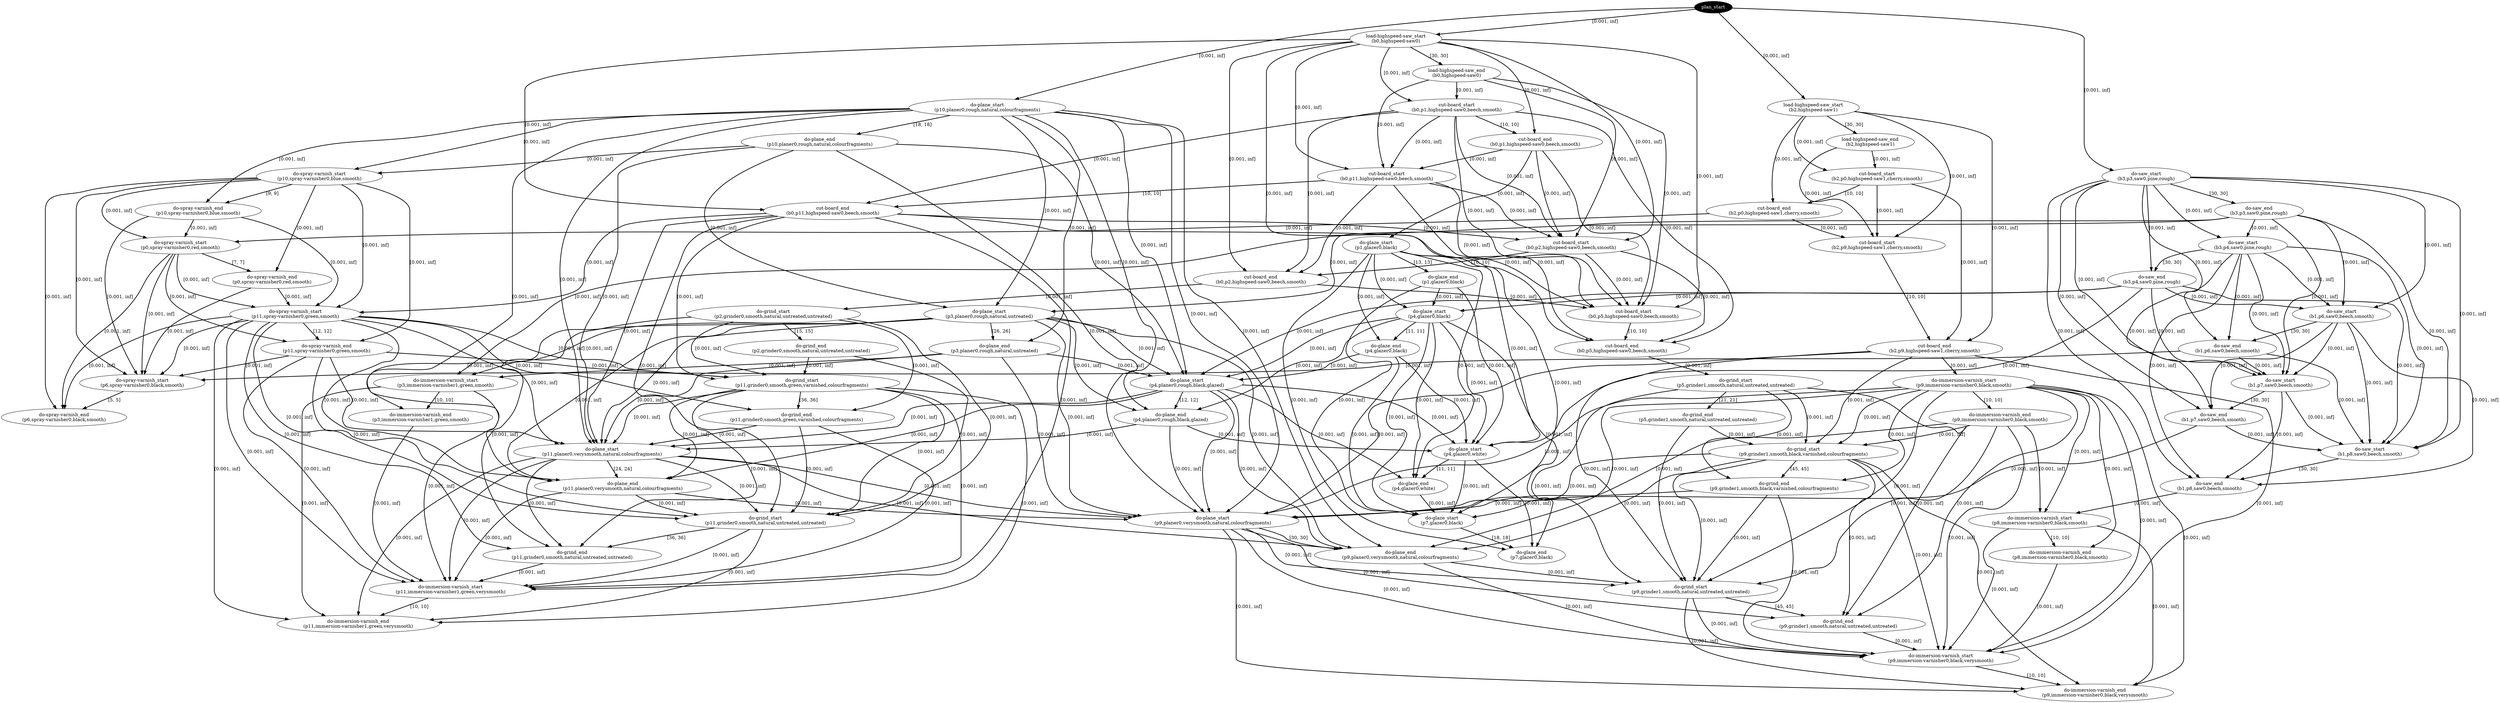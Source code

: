 digraph plan {
0[ label="plan_start",style=filled,fillcolor=black,fontcolor=white];
1[ label="do-plane_start
(p10,planer0,rough,natural,colourfragments)"];
2[ label="do-plane_end
(p10,planer0,rough,natural,colourfragments)"];
3[ label="do-saw_start
(b3,p3,saw0,pine,rough)"];
4[ label="do-saw_end
(b3,p3,saw0,pine,rough)"];
5[ label="load-highspeed-saw_start
(b0,highspeed-saw0)"];
6[ label="load-highspeed-saw_end
(b0,highspeed-saw0)"];
7[ label="load-highspeed-saw_start
(b2,highspeed-saw1)"];
8[ label="load-highspeed-saw_end
(b2,highspeed-saw1)"];
9[ label="do-spray-varnish_start
(p10,spray-varnisher0,blue,smooth)"];
10[ label="do-spray-varnish_end
(p10,spray-varnisher0,blue,smooth)"];
11[ label="cut-board_start
(b2,p0,highspeed-saw1,cherry,smooth)"];
12[ label="cut-board_end
(b2,p0,highspeed-saw1,cherry,smooth)"];
13[ label="cut-board_start
(b0,p1,highspeed-saw0,beech,smooth)"];
14[ label="cut-board_end
(b0,p1,highspeed-saw0,beech,smooth)"];
15[ label="do-plane_start
(p3,planer0,rough,natural,untreated)"];
16[ label="do-plane_end
(p3,planer0,rough,natural,untreated)"];
17[ label="do-saw_start
(b3,p4,saw0,pine,rough)"];
18[ label="do-saw_end
(b3,p4,saw0,pine,rough)"];
19[ label="do-spray-varnish_start
(p0,spray-varnisher0,red,smooth)"];
20[ label="do-spray-varnish_end
(p0,spray-varnisher0,red,smooth)"];
21[ label="cut-board_start
(b2,p9,highspeed-saw1,cherry,smooth)"];
22[ label="cut-board_end
(b2,p9,highspeed-saw1,cherry,smooth)"];
23[ label="do-glaze_start
(p1,glazer0,black)"];
24[ label="do-glaze_end
(p1,glazer0,black)"];
25[ label="cut-board_start
(b0,p11,highspeed-saw0,beech,smooth)"];
26[ label="cut-board_end
(b0,p11,highspeed-saw0,beech,smooth)"];
27[ label="do-immersion-varnish_start
(p9,immersion-varnisher0,black,smooth)"];
28[ label="do-immersion-varnish_end
(p9,immersion-varnisher0,black,smooth)"];
29[ label="do-spray-varnish_start
(p11,spray-varnisher0,green,smooth)"];
30[ label="do-spray-varnish_end
(p11,spray-varnisher0,green,smooth)"];
31[ label="cut-board_start
(b0,p2,highspeed-saw0,beech,smooth)"];
32[ label="cut-board_end
(b0,p2,highspeed-saw0,beech,smooth)"];
33[ label="do-immersion-varnish_start
(p3,immersion-varnisher1,green,smooth)"];
34[ label="do-immersion-varnish_end
(p3,immersion-varnisher1,green,smooth)"];
35[ label="do-glaze_start
(p4,glazer0,black)"];
36[ label="do-glaze_end
(p4,glazer0,black)"];
37[ label="do-saw_start
(b1,p6,saw0,beech,smooth)"];
38[ label="do-saw_end
(b1,p6,saw0,beech,smooth)"];
39[ label="do-grind_start
(p2,grinder0,smooth,natural,untreated,untreated)"];
40[ label="do-grind_end
(p2,grinder0,smooth,natural,untreated,untreated)"];
41[ label="cut-board_start
(b0,p5,highspeed-saw0,beech,smooth)"];
42[ label="cut-board_end
(b0,p5,highspeed-saw0,beech,smooth)"];
43[ label="do-grind_start
(p5,grinder1,smooth,natural,untreated,untreated)"];
44[ label="do-grind_end
(p5,grinder1,smooth,natural,untreated,untreated)"];
45[ label="do-plane_start
(p4,planer0,rough,black,glazed)"];
46[ label="do-plane_end
(p4,planer0,rough,black,glazed)"];
47[ label="do-grind_start
(p11,grinder0,smooth,green,varnished,colourfragments)"];
48[ label="do-grind_end
(p11,grinder0,smooth,green,varnished,colourfragments)"];
49[ label="do-glaze_start
(p4,glazer0,white)"];
50[ label="do-glaze_end
(p4,glazer0,white)"];
51[ label="do-spray-varnish_start
(p6,spray-varnisher0,black,smooth)"];
52[ label="do-spray-varnish_end
(p6,spray-varnisher0,black,smooth)"];
53[ label="do-saw_start
(b1,p7,saw0,beech,smooth)"];
54[ label="do-saw_end
(b1,p7,saw0,beech,smooth)"];
55[ label="do-grind_start
(p9,grinder1,smooth,black,varnished,colourfragments)"];
56[ label="do-grind_end
(p9,grinder1,smooth,black,varnished,colourfragments)"];
57[ label="do-plane_start
(p11,planer0,verysmooth,natural,colourfragments)"];
58[ label="do-plane_end
(p11,planer0,verysmooth,natural,colourfragments)"];
59[ label="do-glaze_start
(p7,glazer0,black)"];
60[ label="do-glaze_end
(p7,glazer0,black)"];
61[ label="do-saw_start
(b1,p8,saw0,beech,smooth)"];
62[ label="do-saw_end
(b1,p8,saw0,beech,smooth)"];
63[ label="do-grind_start
(p11,grinder0,smooth,natural,untreated,untreated)"];
64[ label="do-grind_end
(p11,grinder0,smooth,natural,untreated,untreated)"];
65[ label="do-plane_start
(p9,planer0,verysmooth,natural,colourfragments)"];
66[ label="do-plane_end
(p9,planer0,verysmooth,natural,colourfragments)"];
67[ label="do-immersion-varnish_start
(p8,immersion-varnisher0,black,smooth)"];
68[ label="do-immersion-varnish_end
(p8,immersion-varnisher0,black,smooth)"];
69[ label="do-grind_start
(p9,grinder1,smooth,natural,untreated,untreated)"];
70[ label="do-grind_end
(p9,grinder1,smooth,natural,untreated,untreated)"];
71[ label="do-immersion-varnish_start
(p11,immersion-varnisher1,green,verysmooth)"];
72[ label="do-immersion-varnish_end
(p11,immersion-varnisher1,green,verysmooth)"];
73[ label="do-immersion-varnish_start
(p9,immersion-varnisher0,black,verysmooth)"];
74[ label="do-immersion-varnish_end
(p9,immersion-varnisher0,black,verysmooth)"];
"0" -> "1" [ label="[0.001, inf]" , penwidth=2, color="black"]
"0" -> "3" [ label="[0.001, inf]" , penwidth=2, color="black"]
"0" -> "5" [ label="[0.001, inf]" , penwidth=2, color="black"]
"0" -> "7" [ label="[0.001, inf]" , penwidth=2, color="black"]
"1" -> "2" [ label="[18, 18]" , penwidth=2, color="black"]
"2" -> "9" [ label="[0.001, inf]" , penwidth=2, color="black"]
"1" -> "9" [ label="[0.001, inf]" , penwidth=2, color="black"]
"9" -> "10" [ label="[9, 9]" , penwidth=2, color="black"]
"1" -> "10" [ label="[0.001, inf]" , penwidth=2, color="black"]
"3" -> "4" [ label="[30, 30]" , penwidth=2, color="black"]
"5" -> "6" [ label="[30, 30]" , penwidth=2, color="black"]
"7" -> "8" [ label="[30, 30]" , penwidth=2, color="black"]
"8" -> "11" [ label="[0.001, inf]" , penwidth=2, color="black"]
"7" -> "11" [ label="[0.001, inf]" , penwidth=2, color="black"]
"6" -> "13" [ label="[0.001, inf]" , penwidth=2, color="black"]
"5" -> "13" [ label="[0.001, inf]" , penwidth=2, color="black"]
"2" -> "15" [ label="[0.001, inf]" , penwidth=2, color="black"]
"4" -> "15" [ label="[0.001, inf]" , penwidth=2, color="black"]
"1" -> "15" [ label="[0.001, inf]" , penwidth=2, color="black"]
"4" -> "17" [ label="[0.001, inf]" , penwidth=2, color="black"]
"3" -> "17" [ label="[0.001, inf]" , penwidth=2, color="black"]
"11" -> "12" [ label="[10, 10]" , penwidth=2, color="black"]
"7" -> "12" [ label="[0.001, inf]" , penwidth=2, color="black"]
"13" -> "14" [ label="[10, 10]" , penwidth=2, color="black"]
"5" -> "14" [ label="[0.001, inf]" , penwidth=2, color="black"]
"10" -> "19" [ label="[0.001, inf]" , penwidth=2, color="black"]
"12" -> "19" [ label="[0.001, inf]" , penwidth=2, color="black"]
"9" -> "19" [ label="[0.001, inf]" , penwidth=2, color="black"]
"12" -> "21" [ label="[0.001, inf]" , penwidth=2, color="black"]
"8" -> "21" [ label="[0.001, inf]" , penwidth=2, color="black"]
"11" -> "21" [ label="[0.001, inf]" , penwidth=2, color="black"]
"7" -> "21" [ label="[0.001, inf]" , penwidth=2, color="black"]
"14" -> "23" [ label="[0.001, inf]" , penwidth=2, color="black"]
"14" -> "25" [ label="[0.001, inf]" , penwidth=2, color="black"]
"6" -> "25" [ label="[0.001, inf]" , penwidth=2, color="black"]
"13" -> "25" [ label="[0.001, inf]" , penwidth=2, color="black"]
"5" -> "25" [ label="[0.001, inf]" , penwidth=2, color="black"]
"19" -> "20" [ label="[7, 7]" , penwidth=2, color="black"]
"9" -> "20" [ label="[0.001, inf]" , penwidth=2, color="black"]
"21" -> "22" [ label="[10, 10]" , penwidth=2, color="black"]
"11" -> "22" [ label="[0.001, inf]" , penwidth=2, color="black"]
"7" -> "22" [ label="[0.001, inf]" , penwidth=2, color="black"]
"25" -> "26" [ label="[10, 10]" , penwidth=2, color="black"]
"13" -> "26" [ label="[0.001, inf]" , penwidth=2, color="black"]
"5" -> "26" [ label="[0.001, inf]" , penwidth=2, color="black"]
"22" -> "27" [ label="[0.001, inf]" , penwidth=2, color="black"]
"20" -> "29" [ label="[0.001, inf]" , penwidth=2, color="black"]
"26" -> "29" [ label="[0.001, inf]" , penwidth=2, color="black"]
"19" -> "29" [ label="[0.001, inf]" , penwidth=2, color="black"]
"10" -> "29" [ label="[0.001, inf]" , penwidth=2, color="black"]
"9" -> "29" [ label="[0.001, inf]" , penwidth=2, color="black"]
"26" -> "31" [ label="[0.001, inf]" , penwidth=2, color="black"]
"6" -> "31" [ label="[0.001, inf]" , penwidth=2, color="black"]
"25" -> "31" [ label="[0.001, inf]" , penwidth=2, color="black"]
"14" -> "31" [ label="[0.001, inf]" , penwidth=2, color="black"]
"13" -> "31" [ label="[0.001, inf]" , penwidth=2, color="black"]
"5" -> "31" [ label="[0.001, inf]" , penwidth=2, color="black"]
"23" -> "24" [ label="[13, 13]" , penwidth=2, color="black"]
"15" -> "16" [ label="[26, 26]" , penwidth=2, color="black"]
"1" -> "16" [ label="[0.001, inf]" , penwidth=2, color="black"]
"16" -> "33" [ label="[0.001, inf]" , penwidth=2, color="black"]
"15" -> "33" [ label="[0.001, inf]" , penwidth=2, color="black"]
"4" -> "33" [ label="[0.001, inf]" , penwidth=2, color="black"]
"17" -> "18" [ label="[30, 30]" , penwidth=2, color="black"]
"3" -> "18" [ label="[0.001, inf]" , penwidth=2, color="black"]
"24" -> "35" [ label="[0.001, inf]" , penwidth=2, color="black"]
"18" -> "35" [ label="[0.001, inf]" , penwidth=2, color="black"]
"23" -> "35" [ label="[0.001, inf]" , penwidth=2, color="black"]
"18" -> "37" [ label="[0.001, inf]" , penwidth=2, color="black"]
"17" -> "37" [ label="[0.001, inf]" , penwidth=2, color="black"]
"4" -> "37" [ label="[0.001, inf]" , penwidth=2, color="black"]
"3" -> "37" [ label="[0.001, inf]" , penwidth=2, color="black"]
"27" -> "28" [ label="[10, 10]" , penwidth=2, color="black"]
"31" -> "32" [ label="[10, 10]" , penwidth=2, color="black"]
"25" -> "32" [ label="[0.001, inf]" , penwidth=2, color="black"]
"13" -> "32" [ label="[0.001, inf]" , penwidth=2, color="black"]
"5" -> "32" [ label="[0.001, inf]" , penwidth=2, color="black"]
"32" -> "39" [ label="[0.001, inf]" , penwidth=2, color="black"]
"32" -> "41" [ label="[0.001, inf]" , penwidth=2, color="black"]
"6" -> "41" [ label="[0.001, inf]" , penwidth=2, color="black"]
"31" -> "41" [ label="[0.001, inf]" , penwidth=2, color="black"]
"26" -> "41" [ label="[0.001, inf]" , penwidth=2, color="black"]
"25" -> "41" [ label="[0.001, inf]" , penwidth=2, color="black"]
"14" -> "41" [ label="[0.001, inf]" , penwidth=2, color="black"]
"13" -> "41" [ label="[0.001, inf]" , penwidth=2, color="black"]
"5" -> "41" [ label="[0.001, inf]" , penwidth=2, color="black"]
"29" -> "30" [ label="[12, 12]" , penwidth=2, color="black"]
"19" -> "30" [ label="[0.001, inf]" , penwidth=2, color="black"]
"9" -> "30" [ label="[0.001, inf]" , penwidth=2, color="black"]
"33" -> "34" [ label="[10, 10]" , penwidth=2, color="black"]
"15" -> "34" [ label="[0.001, inf]" , penwidth=2, color="black"]
"41" -> "42" [ label="[10, 10]" , penwidth=2, color="black"]
"31" -> "42" [ label="[0.001, inf]" , penwidth=2, color="black"]
"25" -> "42" [ label="[0.001, inf]" , penwidth=2, color="black"]
"13" -> "42" [ label="[0.001, inf]" , penwidth=2, color="black"]
"5" -> "42" [ label="[0.001, inf]" , penwidth=2, color="black"]
"42" -> "43" [ label="[0.001, inf]" , penwidth=2, color="black"]
"35" -> "36" [ label="[11, 11]" , penwidth=2, color="black"]
"23" -> "36" [ label="[0.001, inf]" , penwidth=2, color="black"]
"16" -> "45" [ label="[0.001, inf]" , penwidth=2, color="black"]
"36" -> "45" [ label="[0.001, inf]" , penwidth=2, color="black"]
"18" -> "45" [ label="[0.001, inf]" , penwidth=2, color="black"]
"35" -> "45" [ label="[0.001, inf]" , penwidth=2, color="black"]
"15" -> "45" [ label="[0.001, inf]" , penwidth=2, color="black"]
"2" -> "45" [ label="[0.001, inf]" , penwidth=2, color="black"]
"1" -> "45" [ label="[0.001, inf]" , penwidth=2, color="black"]
"39" -> "40" [ label="[15, 15]" , penwidth=2, color="black"]
"40" -> "47" [ label="[0.001, inf]" , penwidth=2, color="black"]
"30" -> "47" [ label="[0.001, inf]" , penwidth=2, color="black"]
"26" -> "47" [ label="[0.001, inf]" , penwidth=2, color="black"]
"39" -> "47" [ label="[0.001, inf]" , penwidth=2, color="black"]
"29" -> "47" [ label="[0.001, inf]" , penwidth=2, color="black"]
"45" -> "46" [ label="[12, 12]" , penwidth=2, color="black"]
"35" -> "46" [ label="[0.001, inf]" , penwidth=2, color="black"]
"15" -> "46" [ label="[0.001, inf]" , penwidth=2, color="black"]
"1" -> "46" [ label="[0.001, inf]" , penwidth=2, color="black"]
"36" -> "49" [ label="[0.001, inf]" , penwidth=2, color="black"]
"46" -> "49" [ label="[0.001, inf]" , penwidth=2, color="black"]
"45" -> "49" [ label="[0.001, inf]" , penwidth=2, color="black"]
"35" -> "49" [ label="[0.001, inf]" , penwidth=2, color="black"]
"18" -> "49" [ label="[0.001, inf]" , penwidth=2, color="black"]
"24" -> "49" [ label="[0.001, inf]" , penwidth=2, color="black"]
"23" -> "49" [ label="[0.001, inf]" , penwidth=2, color="black"]
"37" -> "38" [ label="[30, 30]" , penwidth=2, color="black"]
"17" -> "38" [ label="[0.001, inf]" , penwidth=2, color="black"]
"3" -> "38" [ label="[0.001, inf]" , penwidth=2, color="black"]
"30" -> "51" [ label="[0.001, inf]" , penwidth=2, color="black"]
"38" -> "51" [ label="[0.001, inf]" , penwidth=2, color="black"]
"29" -> "51" [ label="[0.001, inf]" , penwidth=2, color="black"]
"20" -> "51" [ label="[0.001, inf]" , penwidth=2, color="black"]
"19" -> "51" [ label="[0.001, inf]" , penwidth=2, color="black"]
"10" -> "51" [ label="[0.001, inf]" , penwidth=2, color="black"]
"9" -> "51" [ label="[0.001, inf]" , penwidth=2, color="black"]
"38" -> "53" [ label="[0.001, inf]" , penwidth=2, color="black"]
"37" -> "53" [ label="[0.001, inf]" , penwidth=2, color="black"]
"18" -> "53" [ label="[0.001, inf]" , penwidth=2, color="black"]
"17" -> "53" [ label="[0.001, inf]" , penwidth=2, color="black"]
"4" -> "53" [ label="[0.001, inf]" , penwidth=2, color="black"]
"3" -> "53" [ label="[0.001, inf]" , penwidth=2, color="black"]
"43" -> "44" [ label="[21, 21]" , penwidth=2, color="black"]
"44" -> "55" [ label="[0.001, inf]" , penwidth=2, color="black"]
"28" -> "55" [ label="[0.001, inf]" , penwidth=2, color="black"]
"22" -> "55" [ label="[0.001, inf]" , penwidth=2, color="black"]
"43" -> "55" [ label="[0.001, inf]" , penwidth=2, color="black"]
"27" -> "55" [ label="[0.001, inf]" , penwidth=2, color="black"]
"49" -> "50" [ label="[11, 11]" , penwidth=2, color="black"]
"45" -> "50" [ label="[0.001, inf]" , penwidth=2, color="black"]
"35" -> "50" [ label="[0.001, inf]" , penwidth=2, color="black"]
"23" -> "50" [ label="[0.001, inf]" , penwidth=2, color="black"]
"51" -> "52" [ label="[5, 5]" , penwidth=2, color="black"]
"29" -> "52" [ label="[0.001, inf]" , penwidth=2, color="black"]
"19" -> "52" [ label="[0.001, inf]" , penwidth=2, color="black"]
"9" -> "52" [ label="[0.001, inf]" , penwidth=2, color="black"]
"47" -> "48" [ label="[36, 36]" , penwidth=2, color="black"]
"39" -> "48" [ label="[0.001, inf]" , penwidth=2, color="black"]
"29" -> "48" [ label="[0.001, inf]" , penwidth=2, color="black"]
"46" -> "57" [ label="[0.001, inf]" , penwidth=2, color="black"]
"48" -> "57" [ label="[0.001, inf]" , penwidth=2, color="black"]
"47" -> "57" [ label="[0.001, inf]" , penwidth=2, color="black"]
"45" -> "57" [ label="[0.001, inf]" , penwidth=2, color="black"]
"30" -> "57" [ label="[0.001, inf]" , penwidth=2, color="black"]
"16" -> "57" [ label="[0.001, inf]" , penwidth=2, color="black"]
"29" -> "57" [ label="[0.001, inf]" , penwidth=2, color="black"]
"26" -> "57" [ label="[0.001, inf]" , penwidth=2, color="black"]
"15" -> "57" [ label="[0.001, inf]" , penwidth=2, color="black"]
"2" -> "57" [ label="[0.001, inf]" , penwidth=2, color="black"]
"1" -> "57" [ label="[0.001, inf]" , penwidth=2, color="black"]
"53" -> "54" [ label="[30, 30]" , penwidth=2, color="black"]
"37" -> "54" [ label="[0.001, inf]" , penwidth=2, color="black"]
"17" -> "54" [ label="[0.001, inf]" , penwidth=2, color="black"]
"3" -> "54" [ label="[0.001, inf]" , penwidth=2, color="black"]
"50" -> "59" [ label="[0.001, inf]" , penwidth=2, color="black"]
"54" -> "59" [ label="[0.001, inf]" , penwidth=2, color="black"]
"49" -> "59" [ label="[0.001, inf]" , penwidth=2, color="black"]
"36" -> "59" [ label="[0.001, inf]" , penwidth=2, color="black"]
"35" -> "59" [ label="[0.001, inf]" , penwidth=2, color="black"]
"24" -> "59" [ label="[0.001, inf]" , penwidth=2, color="black"]
"23" -> "59" [ label="[0.001, inf]" , penwidth=2, color="black"]
"54" -> "61" [ label="[0.001, inf]" , penwidth=2, color="black"]
"53" -> "61" [ label="[0.001, inf]" , penwidth=2, color="black"]
"38" -> "61" [ label="[0.001, inf]" , penwidth=2, color="black"]
"37" -> "61" [ label="[0.001, inf]" , penwidth=2, color="black"]
"18" -> "61" [ label="[0.001, inf]" , penwidth=2, color="black"]
"17" -> "61" [ label="[0.001, inf]" , penwidth=2, color="black"]
"4" -> "61" [ label="[0.001, inf]" , penwidth=2, color="black"]
"3" -> "61" [ label="[0.001, inf]" , penwidth=2, color="black"]
"57" -> "58" [ label="[24, 24]" , penwidth=2, color="black"]
"47" -> "58" [ label="[0.001, inf]" , penwidth=2, color="black"]
"45" -> "58" [ label="[0.001, inf]" , penwidth=2, color="black"]
"29" -> "58" [ label="[0.001, inf]" , penwidth=2, color="black"]
"15" -> "58" [ label="[0.001, inf]" , penwidth=2, color="black"]
"1" -> "58" [ label="[0.001, inf]" , penwidth=2, color="black"]
"48" -> "63" [ label="[0.001, inf]" , penwidth=2, color="black"]
"58" -> "63" [ label="[0.001, inf]" , penwidth=2, color="black"]
"57" -> "63" [ label="[0.001, inf]" , penwidth=2, color="black"]
"47" -> "63" [ label="[0.001, inf]" , penwidth=2, color="black"]
"40" -> "63" [ label="[0.001, inf]" , penwidth=2, color="black"]
"30" -> "63" [ label="[0.001, inf]" , penwidth=2, color="black"]
"39" -> "63" [ label="[0.001, inf]" , penwidth=2, color="black"]
"29" -> "63" [ label="[0.001, inf]" , penwidth=2, color="black"]
"26" -> "63" [ label="[0.001, inf]" , penwidth=2, color="black"]
"55" -> "56" [ label="[45, 45]" , penwidth=2, color="black"]
"43" -> "56" [ label="[0.001, inf]" , penwidth=2, color="black"]
"27" -> "56" [ label="[0.001, inf]" , penwidth=2, color="black"]
"58" -> "65" [ label="[0.001, inf]" , penwidth=2, color="black"]
"56" -> "65" [ label="[0.001, inf]" , penwidth=2, color="black"]
"57" -> "65" [ label="[0.001, inf]" , penwidth=2, color="black"]
"55" -> "65" [ label="[0.001, inf]" , penwidth=2, color="black"]
"46" -> "65" [ label="[0.001, inf]" , penwidth=2, color="black"]
"45" -> "65" [ label="[0.001, inf]" , penwidth=2, color="black"]
"28" -> "65" [ label="[0.001, inf]" , penwidth=2, color="black"]
"16" -> "65" [ label="[0.001, inf]" , penwidth=2, color="black"]
"27" -> "65" [ label="[0.001, inf]" , penwidth=2, color="black"]
"22" -> "65" [ label="[0.001, inf]" , penwidth=2, color="black"]
"15" -> "65" [ label="[0.001, inf]" , penwidth=2, color="black"]
"2" -> "65" [ label="[0.001, inf]" , penwidth=2, color="black"]
"1" -> "65" [ label="[0.001, inf]" , penwidth=2, color="black"]
"59" -> "60" [ label="[18, 18]" , penwidth=2, color="black"]
"49" -> "60" [ label="[0.001, inf]" , penwidth=2, color="black"]
"35" -> "60" [ label="[0.001, inf]" , penwidth=2, color="black"]
"23" -> "60" [ label="[0.001, inf]" , penwidth=2, color="black"]
"61" -> "62" [ label="[30, 30]" , penwidth=2, color="black"]
"53" -> "62" [ label="[0.001, inf]" , penwidth=2, color="black"]
"37" -> "62" [ label="[0.001, inf]" , penwidth=2, color="black"]
"17" -> "62" [ label="[0.001, inf]" , penwidth=2, color="black"]
"3" -> "62" [ label="[0.001, inf]" , penwidth=2, color="black"]
"28" -> "67" [ label="[0.001, inf]" , penwidth=2, color="black"]
"62" -> "67" [ label="[0.001, inf]" , penwidth=2, color="black"]
"27" -> "67" [ label="[0.001, inf]" , penwidth=2, color="black"]
"67" -> "68" [ label="[10, 10]" , penwidth=2, color="black"]
"27" -> "68" [ label="[0.001, inf]" , penwidth=2, color="black"]
"65" -> "66" [ label="[30, 30]" , penwidth=2, color="black"]
"57" -> "66" [ label="[0.001, inf]" , penwidth=2, color="black"]
"55" -> "66" [ label="[0.001, inf]" , penwidth=2, color="black"]
"45" -> "66" [ label="[0.001, inf]" , penwidth=2, color="black"]
"27" -> "66" [ label="[0.001, inf]" , penwidth=2, color="black"]
"15" -> "66" [ label="[0.001, inf]" , penwidth=2, color="black"]
"1" -> "66" [ label="[0.001, inf]" , penwidth=2, color="black"]
"56" -> "69" [ label="[0.001, inf]" , penwidth=2, color="black"]
"66" -> "69" [ label="[0.001, inf]" , penwidth=2, color="black"]
"65" -> "69" [ label="[0.001, inf]" , penwidth=2, color="black"]
"55" -> "69" [ label="[0.001, inf]" , penwidth=2, color="black"]
"44" -> "69" [ label="[0.001, inf]" , penwidth=2, color="black"]
"43" -> "69" [ label="[0.001, inf]" , penwidth=2, color="black"]
"28" -> "69" [ label="[0.001, inf]" , penwidth=2, color="black"]
"27" -> "69" [ label="[0.001, inf]" , penwidth=2, color="black"]
"22" -> "69" [ label="[0.001, inf]" , penwidth=2, color="black"]
"63" -> "64" [ label="[36, 36]" , penwidth=2, color="black"]
"57" -> "64" [ label="[0.001, inf]" , penwidth=2, color="black"]
"47" -> "64" [ label="[0.001, inf]" , penwidth=2, color="black"]
"39" -> "64" [ label="[0.001, inf]" , penwidth=2, color="black"]
"29" -> "64" [ label="[0.001, inf]" , penwidth=2, color="black"]
"34" -> "71" [ label="[0.001, inf]" , penwidth=2, color="black"]
"64" -> "71" [ label="[0.001, inf]" , penwidth=2, color="black"]
"63" -> "71" [ label="[0.001, inf]" , penwidth=2, color="black"]
"58" -> "71" [ label="[0.001, inf]" , penwidth=2, color="black"]
"57" -> "71" [ label="[0.001, inf]" , penwidth=2, color="black"]
"48" -> "71" [ label="[0.001, inf]" , penwidth=2, color="black"]
"47" -> "71" [ label="[0.001, inf]" , penwidth=2, color="black"]
"30" -> "71" [ label="[0.001, inf]" , penwidth=2, color="black"]
"33" -> "71" [ label="[0.001, inf]" , penwidth=2, color="black"]
"29" -> "71" [ label="[0.001, inf]" , penwidth=2, color="black"]
"26" -> "71" [ label="[0.001, inf]" , penwidth=2, color="black"]
"71" -> "72" [ label="[10, 10]" , penwidth=2, color="black"]
"63" -> "72" [ label="[0.001, inf]" , penwidth=2, color="black"]
"57" -> "72" [ label="[0.001, inf]" , penwidth=2, color="black"]
"47" -> "72" [ label="[0.001, inf]" , penwidth=2, color="black"]
"33" -> "72" [ label="[0.001, inf]" , penwidth=2, color="black"]
"29" -> "72" [ label="[0.001, inf]" , penwidth=2, color="black"]
"69" -> "70" [ label="[45, 45]" , penwidth=2, color="black"]
"65" -> "70" [ label="[0.001, inf]" , penwidth=2, color="black"]
"55" -> "70" [ label="[0.001, inf]" , penwidth=2, color="black"]
"43" -> "70" [ label="[0.001, inf]" , penwidth=2, color="black"]
"27" -> "70" [ label="[0.001, inf]" , penwidth=2, color="black"]
"68" -> "73" [ label="[0.001, inf]" , penwidth=2, color="black"]
"70" -> "73" [ label="[0.001, inf]" , penwidth=2, color="black"]
"69" -> "73" [ label="[0.001, inf]" , penwidth=2, color="black"]
"66" -> "73" [ label="[0.001, inf]" , penwidth=2, color="black"]
"67" -> "73" [ label="[0.001, inf]" , penwidth=2, color="black"]
"65" -> "73" [ label="[0.001, inf]" , penwidth=2, color="black"]
"56" -> "73" [ label="[0.001, inf]" , penwidth=2, color="black"]
"55" -> "73" [ label="[0.001, inf]" , penwidth=2, color="black"]
"28" -> "73" [ label="[0.001, inf]" , penwidth=2, color="black"]
"27" -> "73" [ label="[0.001, inf]" , penwidth=2, color="black"]
"22" -> "73" [ label="[0.001, inf]" , penwidth=2, color="black"]
"73" -> "74" [ label="[10, 10]" , penwidth=2, color="black"]
"69" -> "74" [ label="[0.001, inf]" , penwidth=2, color="black"]
"67" -> "74" [ label="[0.001, inf]" , penwidth=2, color="black"]
"65" -> "74" [ label="[0.001, inf]" , penwidth=2, color="black"]
"55" -> "74" [ label="[0.001, inf]" , penwidth=2, color="black"]
"27" -> "74" [ label="[0.001, inf]" , penwidth=2, color="black"]
}
